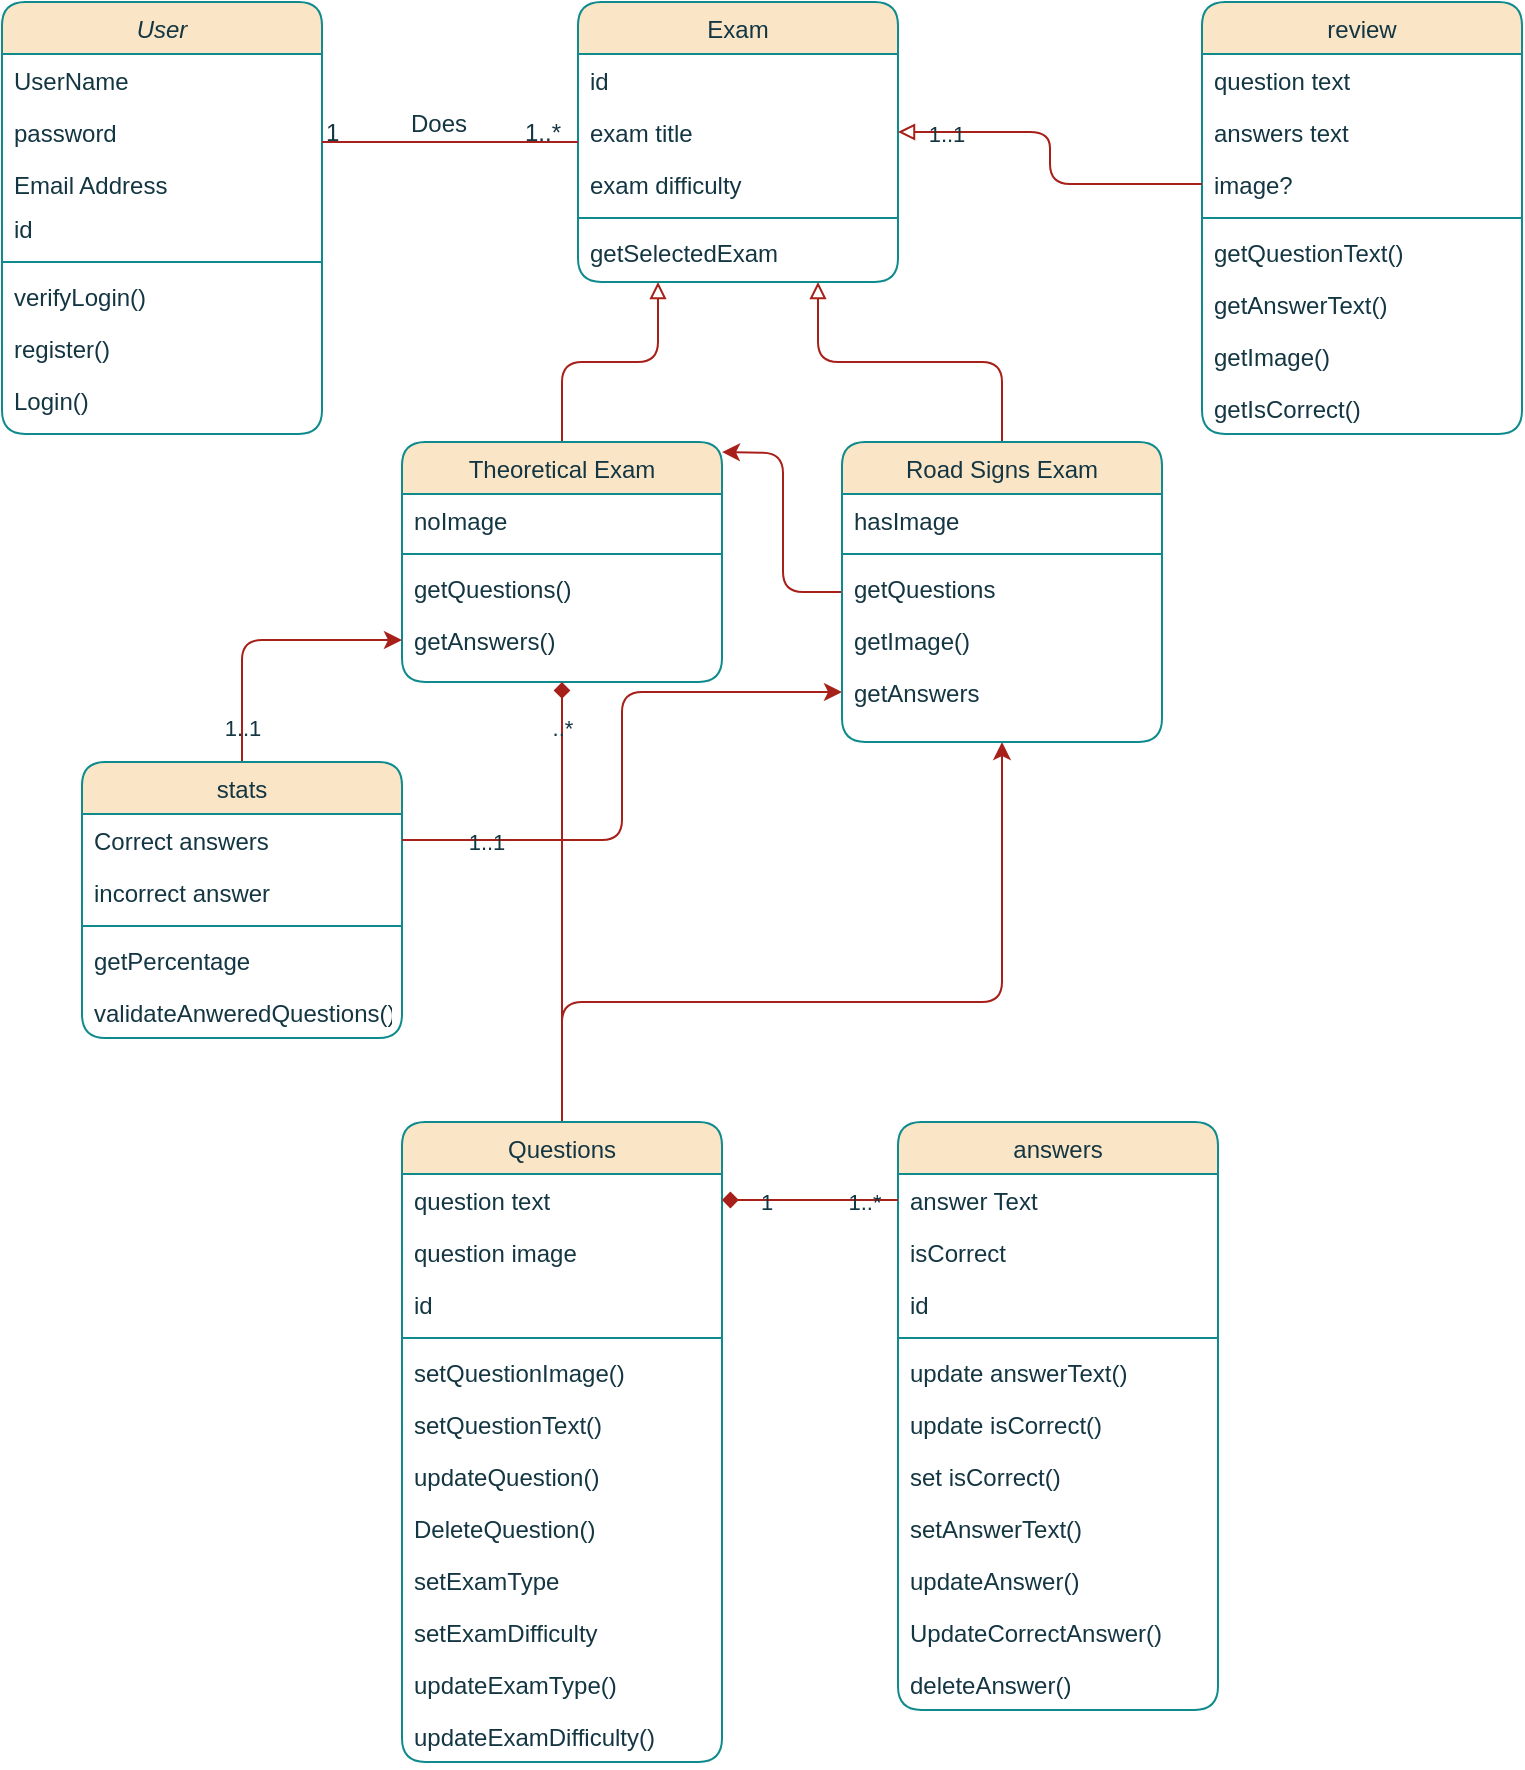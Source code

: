 <mxfile version="24.3.1" type="github">
  <diagram id="C5RBs43oDa-KdzZeNtuy" name="Page-1">
    <mxGraphModel dx="1197" dy="803" grid="1" gridSize="10" guides="1" tooltips="1" connect="1" arrows="1" fold="1" page="1" pageScale="1" pageWidth="827" pageHeight="1169" math="0" shadow="0">
      <root>
        <mxCell id="WIyWlLk6GJQsqaUBKTNV-0" />
        <mxCell id="WIyWlLk6GJQsqaUBKTNV-1" parent="WIyWlLk6GJQsqaUBKTNV-0" />
        <mxCell id="zkfFHV4jXpPFQw0GAbJ--0" value="User" style="swimlane;fontStyle=2;align=center;verticalAlign=top;childLayout=stackLayout;horizontal=1;startSize=26;horizontalStack=0;resizeParent=1;resizeLast=0;collapsible=1;marginBottom=0;rounded=1;shadow=0;strokeWidth=1;labelBackgroundColor=none;fillColor=#FAE5C7;strokeColor=#0F8B8D;fontColor=#143642;" parent="WIyWlLk6GJQsqaUBKTNV-1" vertex="1">
          <mxGeometry width="160" height="216" as="geometry">
            <mxRectangle x="230" y="140" width="160" height="26" as="alternateBounds" />
          </mxGeometry>
        </mxCell>
        <mxCell id="zkfFHV4jXpPFQw0GAbJ--1" value="UserName" style="text;align=left;verticalAlign=top;spacingLeft=4;spacingRight=4;overflow=hidden;rotatable=0;points=[[0,0.5],[1,0.5]];portConstraint=eastwest;labelBackgroundColor=none;fontColor=#143642;rounded=1;" parent="zkfFHV4jXpPFQw0GAbJ--0" vertex="1">
          <mxGeometry y="26" width="160" height="26" as="geometry" />
        </mxCell>
        <mxCell id="zkfFHV4jXpPFQw0GAbJ--2" value="password" style="text;align=left;verticalAlign=top;spacingLeft=4;spacingRight=4;overflow=hidden;rotatable=0;points=[[0,0.5],[1,0.5]];portConstraint=eastwest;rounded=1;shadow=0;html=0;labelBackgroundColor=none;fontColor=#143642;" parent="zkfFHV4jXpPFQw0GAbJ--0" vertex="1">
          <mxGeometry y="52" width="160" height="26" as="geometry" />
        </mxCell>
        <mxCell id="zkfFHV4jXpPFQw0GAbJ--3" value="Email Address" style="text;align=left;verticalAlign=top;spacingLeft=4;spacingRight=4;overflow=hidden;rotatable=0;points=[[0,0.5],[1,0.5]];portConstraint=eastwest;rounded=1;shadow=0;html=0;labelBackgroundColor=none;fontColor=#143642;" parent="zkfFHV4jXpPFQw0GAbJ--0" vertex="1">
          <mxGeometry y="78" width="160" height="22" as="geometry" />
        </mxCell>
        <mxCell id="S6h5bX-O7kuHHM07X_31-19" value="id" style="text;align=left;verticalAlign=top;spacingLeft=4;spacingRight=4;overflow=hidden;rotatable=0;points=[[0,0.5],[1,0.5]];portConstraint=eastwest;rounded=1;shadow=0;html=0;labelBackgroundColor=none;fontColor=#143642;" vertex="1" parent="zkfFHV4jXpPFQw0GAbJ--0">
          <mxGeometry y="100" width="160" height="26" as="geometry" />
        </mxCell>
        <mxCell id="zkfFHV4jXpPFQw0GAbJ--4" value="" style="line;html=1;strokeWidth=1;align=left;verticalAlign=middle;spacingTop=-1;spacingLeft=3;spacingRight=3;rotatable=0;labelPosition=right;points=[];portConstraint=eastwest;labelBackgroundColor=none;fillColor=#FAE5C7;strokeColor=#0F8B8D;fontColor=#143642;rounded=1;" parent="zkfFHV4jXpPFQw0GAbJ--0" vertex="1">
          <mxGeometry y="126" width="160" height="8" as="geometry" />
        </mxCell>
        <mxCell id="zkfFHV4jXpPFQw0GAbJ--5" value="verifyLogin()" style="text;align=left;verticalAlign=top;spacingLeft=4;spacingRight=4;overflow=hidden;rotatable=0;points=[[0,0.5],[1,0.5]];portConstraint=eastwest;labelBackgroundColor=none;fontColor=#143642;rounded=1;" parent="zkfFHV4jXpPFQw0GAbJ--0" vertex="1">
          <mxGeometry y="134" width="160" height="26" as="geometry" />
        </mxCell>
        <mxCell id="S6h5bX-O7kuHHM07X_31-1" value="register()" style="text;align=left;verticalAlign=top;spacingLeft=4;spacingRight=4;overflow=hidden;rotatable=0;points=[[0,0.5],[1,0.5]];portConstraint=eastwest;labelBackgroundColor=none;fontColor=#143642;rounded=1;" vertex="1" parent="zkfFHV4jXpPFQw0GAbJ--0">
          <mxGeometry y="160" width="160" height="26" as="geometry" />
        </mxCell>
        <mxCell id="S6h5bX-O7kuHHM07X_31-2" value="Login()" style="text;align=left;verticalAlign=top;spacingLeft=4;spacingRight=4;overflow=hidden;rotatable=0;points=[[0,0.5],[1,0.5]];portConstraint=eastwest;labelBackgroundColor=none;fontColor=#143642;rounded=1;" vertex="1" parent="zkfFHV4jXpPFQw0GAbJ--0">
          <mxGeometry y="186" width="160" height="26" as="geometry" />
        </mxCell>
        <mxCell id="zkfFHV4jXpPFQw0GAbJ--17" value="Exam" style="swimlane;fontStyle=0;align=center;verticalAlign=top;childLayout=stackLayout;horizontal=1;startSize=26;horizontalStack=0;resizeParent=1;resizeLast=0;collapsible=1;marginBottom=0;rounded=1;shadow=0;strokeWidth=1;labelBackgroundColor=none;fillColor=#FAE5C7;strokeColor=#0F8B8D;fontColor=#143642;" parent="WIyWlLk6GJQsqaUBKTNV-1" vertex="1">
          <mxGeometry x="288" width="160" height="140" as="geometry">
            <mxRectangle x="550" y="140" width="160" height="26" as="alternateBounds" />
          </mxGeometry>
        </mxCell>
        <mxCell id="zkfFHV4jXpPFQw0GAbJ--18" value="id" style="text;align=left;verticalAlign=top;spacingLeft=4;spacingRight=4;overflow=hidden;rotatable=0;points=[[0,0.5],[1,0.5]];portConstraint=eastwest;labelBackgroundColor=none;fontColor=#143642;rounded=1;" parent="zkfFHV4jXpPFQw0GAbJ--17" vertex="1">
          <mxGeometry y="26" width="160" height="26" as="geometry" />
        </mxCell>
        <mxCell id="S6h5bX-O7kuHHM07X_31-86" value="exam title" style="text;align=left;verticalAlign=top;spacingLeft=4;spacingRight=4;overflow=hidden;rotatable=0;points=[[0,0.5],[1,0.5]];portConstraint=eastwest;labelBackgroundColor=none;fontColor=#143642;rounded=1;" vertex="1" parent="zkfFHV4jXpPFQw0GAbJ--17">
          <mxGeometry y="52" width="160" height="26" as="geometry" />
        </mxCell>
        <mxCell id="S6h5bX-O7kuHHM07X_31-87" value="exam difficulty" style="text;align=left;verticalAlign=top;spacingLeft=4;spacingRight=4;overflow=hidden;rotatable=0;points=[[0,0.5],[1,0.5]];portConstraint=eastwest;labelBackgroundColor=none;fontColor=#143642;rounded=1;" vertex="1" parent="zkfFHV4jXpPFQw0GAbJ--17">
          <mxGeometry y="78" width="160" height="26" as="geometry" />
        </mxCell>
        <mxCell id="zkfFHV4jXpPFQw0GAbJ--23" value="" style="line;html=1;strokeWidth=1;align=left;verticalAlign=middle;spacingTop=-1;spacingLeft=3;spacingRight=3;rotatable=0;labelPosition=right;points=[];portConstraint=eastwest;labelBackgroundColor=none;fillColor=#FAE5C7;strokeColor=#0F8B8D;fontColor=#143642;rounded=1;" parent="zkfFHV4jXpPFQw0GAbJ--17" vertex="1">
          <mxGeometry y="104" width="160" height="8" as="geometry" />
        </mxCell>
        <mxCell id="zkfFHV4jXpPFQw0GAbJ--24" value="getSelectedExam" style="text;align=left;verticalAlign=top;spacingLeft=4;spacingRight=4;overflow=hidden;rotatable=0;points=[[0,0.5],[1,0.5]];portConstraint=eastwest;labelBackgroundColor=none;fontColor=#143642;rounded=1;" parent="zkfFHV4jXpPFQw0GAbJ--17" vertex="1">
          <mxGeometry y="112" width="160" height="26" as="geometry" />
        </mxCell>
        <mxCell id="zkfFHV4jXpPFQw0GAbJ--26" value="" style="endArrow=none;shadow=0;strokeWidth=1;rounded=1;curved=0;endFill=0;edgeStyle=elbowEdgeStyle;elbow=vertical;labelBackgroundColor=none;strokeColor=#A8201A;fontColor=default;" parent="WIyWlLk6GJQsqaUBKTNV-1" source="zkfFHV4jXpPFQw0GAbJ--0" target="zkfFHV4jXpPFQw0GAbJ--17" edge="1">
          <mxGeometry x="0.5" y="41" relative="1" as="geometry">
            <mxPoint x="160" y="72" as="sourcePoint" />
            <mxPoint x="320" y="72" as="targetPoint" />
            <mxPoint x="-40" y="32" as="offset" />
          </mxGeometry>
        </mxCell>
        <mxCell id="zkfFHV4jXpPFQw0GAbJ--27" value="1" style="resizable=0;align=left;verticalAlign=bottom;labelBackgroundColor=none;fontSize=12;fillColor=#FAE5C7;strokeColor=#0F8B8D;fontColor=#143642;rounded=1;" parent="zkfFHV4jXpPFQw0GAbJ--26" connectable="0" vertex="1">
          <mxGeometry x="-1" relative="1" as="geometry">
            <mxPoint y="4" as="offset" />
          </mxGeometry>
        </mxCell>
        <mxCell id="zkfFHV4jXpPFQw0GAbJ--28" value="1..*" style="resizable=0;align=right;verticalAlign=bottom;labelBackgroundColor=none;fontSize=12;fillColor=#FAE5C7;strokeColor=#0F8B8D;fontColor=#143642;rounded=1;" parent="zkfFHV4jXpPFQw0GAbJ--26" connectable="0" vertex="1">
          <mxGeometry x="1" relative="1" as="geometry">
            <mxPoint x="-7" y="4" as="offset" />
          </mxGeometry>
        </mxCell>
        <mxCell id="zkfFHV4jXpPFQw0GAbJ--29" value="Does" style="text;html=1;resizable=0;points=[];;align=center;verticalAlign=middle;labelBackgroundColor=none;rounded=1;shadow=0;strokeWidth=1;fontSize=12;fontColor=#143642;" parent="zkfFHV4jXpPFQw0GAbJ--26" vertex="1" connectable="0">
          <mxGeometry x="0.5" y="49" relative="1" as="geometry">
            <mxPoint x="-38" y="40" as="offset" />
          </mxGeometry>
        </mxCell>
        <mxCell id="S6h5bX-O7kuHHM07X_31-16" style="edgeStyle=orthogonalEdgeStyle;rounded=1;orthogonalLoop=1;jettySize=auto;html=1;entryX=0.25;entryY=1;entryDx=0;entryDy=0;endArrow=block;endFill=0;labelBackgroundColor=none;strokeColor=#A8201A;fontColor=default;" edge="1" parent="WIyWlLk6GJQsqaUBKTNV-1" source="S6h5bX-O7kuHHM07X_31-4" target="zkfFHV4jXpPFQw0GAbJ--17">
          <mxGeometry relative="1" as="geometry" />
        </mxCell>
        <mxCell id="S6h5bX-O7kuHHM07X_31-4" value="Theoretical Exam" style="swimlane;fontStyle=0;align=center;verticalAlign=top;childLayout=stackLayout;horizontal=1;startSize=26;horizontalStack=0;resizeParent=1;resizeLast=0;collapsible=1;marginBottom=0;rounded=1;shadow=0;strokeWidth=1;labelBackgroundColor=none;fillColor=#FAE5C7;strokeColor=#0F8B8D;fontColor=#143642;" vertex="1" parent="WIyWlLk6GJQsqaUBKTNV-1">
          <mxGeometry x="200" y="220" width="160" height="120" as="geometry">
            <mxRectangle x="550" y="140" width="160" height="26" as="alternateBounds" />
          </mxGeometry>
        </mxCell>
        <mxCell id="S6h5bX-O7kuHHM07X_31-5" value="noImage" style="text;align=left;verticalAlign=top;spacingLeft=4;spacingRight=4;overflow=hidden;rotatable=0;points=[[0,0.5],[1,0.5]];portConstraint=eastwest;labelBackgroundColor=none;fontColor=#143642;rounded=1;" vertex="1" parent="S6h5bX-O7kuHHM07X_31-4">
          <mxGeometry y="26" width="160" height="26" as="geometry" />
        </mxCell>
        <mxCell id="S6h5bX-O7kuHHM07X_31-7" value="" style="line;html=1;strokeWidth=1;align=left;verticalAlign=middle;spacingTop=-1;spacingLeft=3;spacingRight=3;rotatable=0;labelPosition=right;points=[];portConstraint=eastwest;labelBackgroundColor=none;fillColor=#FAE5C7;strokeColor=#0F8B8D;fontColor=#143642;rounded=1;" vertex="1" parent="S6h5bX-O7kuHHM07X_31-4">
          <mxGeometry y="52" width="160" height="8" as="geometry" />
        </mxCell>
        <mxCell id="S6h5bX-O7kuHHM07X_31-8" value="getQuestions()" style="text;align=left;verticalAlign=top;spacingLeft=4;spacingRight=4;overflow=hidden;rotatable=0;points=[[0,0.5],[1,0.5]];portConstraint=eastwest;labelBackgroundColor=none;fontColor=#143642;rounded=1;" vertex="1" parent="S6h5bX-O7kuHHM07X_31-4">
          <mxGeometry y="60" width="160" height="26" as="geometry" />
        </mxCell>
        <mxCell id="S6h5bX-O7kuHHM07X_31-9" value="getAnswers()" style="text;align=left;verticalAlign=top;spacingLeft=4;spacingRight=4;overflow=hidden;rotatable=0;points=[[0,0.5],[1,0.5]];portConstraint=eastwest;labelBackgroundColor=none;fontColor=#143642;rounded=1;" vertex="1" parent="S6h5bX-O7kuHHM07X_31-4">
          <mxGeometry y="86" width="160" height="26" as="geometry" />
        </mxCell>
        <mxCell id="S6h5bX-O7kuHHM07X_31-18" style="edgeStyle=orthogonalEdgeStyle;rounded=1;orthogonalLoop=1;jettySize=auto;html=1;exitX=0.5;exitY=0;exitDx=0;exitDy=0;entryX=0.75;entryY=1;entryDx=0;entryDy=0;endArrow=block;endFill=0;labelBackgroundColor=none;strokeColor=#A8201A;fontColor=default;" edge="1" parent="WIyWlLk6GJQsqaUBKTNV-1" source="S6h5bX-O7kuHHM07X_31-10" target="zkfFHV4jXpPFQw0GAbJ--17">
          <mxGeometry relative="1" as="geometry" />
        </mxCell>
        <mxCell id="S6h5bX-O7kuHHM07X_31-30" style="edgeStyle=orthogonalEdgeStyle;rounded=1;orthogonalLoop=1;jettySize=auto;html=1;entryX=0.5;entryY=1;entryDx=0;entryDy=0;endArrow=diamond;endFill=1;labelBackgroundColor=none;strokeColor=#A8201A;fontColor=default;" edge="1" parent="WIyWlLk6GJQsqaUBKTNV-1" source="S6h5bX-O7kuHHM07X_31-24" target="S6h5bX-O7kuHHM07X_31-4">
          <mxGeometry relative="1" as="geometry" />
        </mxCell>
        <mxCell id="S6h5bX-O7kuHHM07X_31-48" value="..*" style="edgeLabel;html=1;align=center;verticalAlign=middle;resizable=0;points=[];labelBackgroundColor=none;fontColor=#143642;rounded=1;" vertex="1" connectable="0" parent="S6h5bX-O7kuHHM07X_31-30">
          <mxGeometry x="0.795" relative="1" as="geometry">
            <mxPoint as="offset" />
          </mxGeometry>
        </mxCell>
        <mxCell id="S6h5bX-O7kuHHM07X_31-94" style="edgeStyle=orthogonalEdgeStyle;rounded=1;orthogonalLoop=1;jettySize=auto;html=1;entryX=0.5;entryY=1;entryDx=0;entryDy=0;strokeColor=#A8201A;fontColor=default;fillColor=#FAE5C7;labelBackgroundColor=none;" edge="1" parent="WIyWlLk6GJQsqaUBKTNV-1" source="S6h5bX-O7kuHHM07X_31-24" target="S6h5bX-O7kuHHM07X_31-10">
          <mxGeometry relative="1" as="geometry">
            <Array as="points">
              <mxPoint x="280" y="500" />
              <mxPoint x="500" y="500" />
            </Array>
          </mxGeometry>
        </mxCell>
        <mxCell id="S6h5bX-O7kuHHM07X_31-24" value="Questions" style="swimlane;fontStyle=0;align=center;verticalAlign=top;childLayout=stackLayout;horizontal=1;startSize=26;horizontalStack=0;resizeParent=1;resizeLast=0;collapsible=1;marginBottom=0;rounded=1;shadow=0;strokeWidth=1;labelBackgroundColor=none;fillColor=#FAE5C7;strokeColor=#0F8B8D;fontColor=#143642;" vertex="1" parent="WIyWlLk6GJQsqaUBKTNV-1">
          <mxGeometry x="200" y="560" width="160" height="320" as="geometry">
            <mxRectangle x="550" y="140" width="160" height="26" as="alternateBounds" />
          </mxGeometry>
        </mxCell>
        <mxCell id="S6h5bX-O7kuHHM07X_31-25" value="question text" style="text;align=left;verticalAlign=top;spacingLeft=4;spacingRight=4;overflow=hidden;rotatable=0;points=[[0,0.5],[1,0.5]];portConstraint=eastwest;labelBackgroundColor=none;fontColor=#143642;rounded=1;" vertex="1" parent="S6h5bX-O7kuHHM07X_31-24">
          <mxGeometry y="26" width="160" height="26" as="geometry" />
        </mxCell>
        <mxCell id="S6h5bX-O7kuHHM07X_31-26" value="question image&#xa;" style="text;align=left;verticalAlign=top;spacingLeft=4;spacingRight=4;overflow=hidden;rotatable=0;points=[[0,0.5],[1,0.5]];portConstraint=eastwest;rounded=1;shadow=0;html=0;labelBackgroundColor=none;fontColor=#143642;" vertex="1" parent="S6h5bX-O7kuHHM07X_31-24">
          <mxGeometry y="52" width="160" height="26" as="geometry" />
        </mxCell>
        <mxCell id="S6h5bX-O7kuHHM07X_31-32" value="id" style="text;align=left;verticalAlign=top;spacingLeft=4;spacingRight=4;overflow=hidden;rotatable=0;points=[[0,0.5],[1,0.5]];portConstraint=eastwest;rounded=1;shadow=0;html=0;labelBackgroundColor=none;fontColor=#143642;" vertex="1" parent="S6h5bX-O7kuHHM07X_31-24">
          <mxGeometry y="78" width="160" height="26" as="geometry" />
        </mxCell>
        <mxCell id="S6h5bX-O7kuHHM07X_31-27" value="" style="line;html=1;strokeWidth=1;align=left;verticalAlign=middle;spacingTop=-1;spacingLeft=3;spacingRight=3;rotatable=0;labelPosition=right;points=[];portConstraint=eastwest;labelBackgroundColor=none;fillColor=#FAE5C7;strokeColor=#0F8B8D;fontColor=#143642;rounded=1;" vertex="1" parent="S6h5bX-O7kuHHM07X_31-24">
          <mxGeometry y="104" width="160" height="8" as="geometry" />
        </mxCell>
        <mxCell id="S6h5bX-O7kuHHM07X_31-57" value="setQuestionImage()" style="text;align=left;verticalAlign=top;spacingLeft=4;spacingRight=4;overflow=hidden;rotatable=0;points=[[0,0.5],[1,0.5]];portConstraint=eastwest;labelBackgroundColor=none;fontColor=#143642;rounded=1;" vertex="1" parent="S6h5bX-O7kuHHM07X_31-24">
          <mxGeometry y="112" width="160" height="26" as="geometry" />
        </mxCell>
        <mxCell id="S6h5bX-O7kuHHM07X_31-56" value="setQuestionText()" style="text;align=left;verticalAlign=top;spacingLeft=4;spacingRight=4;overflow=hidden;rotatable=0;points=[[0,0.5],[1,0.5]];portConstraint=eastwest;labelBackgroundColor=none;fontColor=#143642;rounded=1;" vertex="1" parent="S6h5bX-O7kuHHM07X_31-24">
          <mxGeometry y="138" width="160" height="26" as="geometry" />
        </mxCell>
        <mxCell id="S6h5bX-O7kuHHM07X_31-29" value="updateQuestion()" style="text;align=left;verticalAlign=top;spacingLeft=4;spacingRight=4;overflow=hidden;rotatable=0;points=[[0,0.5],[1,0.5]];portConstraint=eastwest;labelBackgroundColor=none;fontColor=#143642;rounded=1;" vertex="1" parent="S6h5bX-O7kuHHM07X_31-24">
          <mxGeometry y="164" width="160" height="26" as="geometry" />
        </mxCell>
        <mxCell id="S6h5bX-O7kuHHM07X_31-38" value="DeleteQuestion()" style="text;align=left;verticalAlign=top;spacingLeft=4;spacingRight=4;overflow=hidden;rotatable=0;points=[[0,0.5],[1,0.5]];portConstraint=eastwest;labelBackgroundColor=none;fontColor=#143642;rounded=1;" vertex="1" parent="S6h5bX-O7kuHHM07X_31-24">
          <mxGeometry y="190" width="160" height="26" as="geometry" />
        </mxCell>
        <mxCell id="S6h5bX-O7kuHHM07X_31-52" value="setExamType" style="text;align=left;verticalAlign=top;spacingLeft=4;spacingRight=4;overflow=hidden;rotatable=0;points=[[0,0.5],[1,0.5]];portConstraint=eastwest;labelBackgroundColor=none;fontColor=#143642;rounded=1;" vertex="1" parent="S6h5bX-O7kuHHM07X_31-24">
          <mxGeometry y="216" width="160" height="26" as="geometry" />
        </mxCell>
        <mxCell id="S6h5bX-O7kuHHM07X_31-53" value="setExamDifficulty" style="text;align=left;verticalAlign=top;spacingLeft=4;spacingRight=4;overflow=hidden;rotatable=0;points=[[0,0.5],[1,0.5]];portConstraint=eastwest;labelBackgroundColor=none;fontColor=#143642;rounded=1;" vertex="1" parent="S6h5bX-O7kuHHM07X_31-24">
          <mxGeometry y="242" width="160" height="26" as="geometry" />
        </mxCell>
        <mxCell id="S6h5bX-O7kuHHM07X_31-54" value="updateExamType()" style="text;align=left;verticalAlign=top;spacingLeft=4;spacingRight=4;overflow=hidden;rotatable=0;points=[[0,0.5],[1,0.5]];portConstraint=eastwest;labelBackgroundColor=none;fontColor=#143642;rounded=1;" vertex="1" parent="S6h5bX-O7kuHHM07X_31-24">
          <mxGeometry y="268" width="160" height="26" as="geometry" />
        </mxCell>
        <mxCell id="S6h5bX-O7kuHHM07X_31-55" value="updateExamDifficulty()" style="text;align=left;verticalAlign=top;spacingLeft=4;spacingRight=4;overflow=hidden;rotatable=0;points=[[0,0.5],[1,0.5]];portConstraint=eastwest;labelBackgroundColor=none;fontColor=#143642;rounded=1;" vertex="1" parent="S6h5bX-O7kuHHM07X_31-24">
          <mxGeometry y="294" width="160" height="26" as="geometry" />
        </mxCell>
        <mxCell id="S6h5bX-O7kuHHM07X_31-39" value="answers" style="swimlane;fontStyle=0;align=center;verticalAlign=top;childLayout=stackLayout;horizontal=1;startSize=26;horizontalStack=0;resizeParent=1;resizeLast=0;collapsible=1;marginBottom=0;rounded=1;shadow=0;strokeWidth=1;labelBackgroundColor=none;fillColor=#FAE5C7;strokeColor=#0F8B8D;fontColor=#143642;" vertex="1" parent="WIyWlLk6GJQsqaUBKTNV-1">
          <mxGeometry x="448" y="560" width="160" height="294" as="geometry">
            <mxRectangle x="550" y="140" width="160" height="26" as="alternateBounds" />
          </mxGeometry>
        </mxCell>
        <mxCell id="S6h5bX-O7kuHHM07X_31-40" value="answer Text" style="text;align=left;verticalAlign=top;spacingLeft=4;spacingRight=4;overflow=hidden;rotatable=0;points=[[0,0.5],[1,0.5]];portConstraint=eastwest;labelBackgroundColor=none;fontColor=#143642;rounded=1;" vertex="1" parent="S6h5bX-O7kuHHM07X_31-39">
          <mxGeometry y="26" width="160" height="26" as="geometry" />
        </mxCell>
        <mxCell id="S6h5bX-O7kuHHM07X_31-41" value="isCorrect" style="text;align=left;verticalAlign=top;spacingLeft=4;spacingRight=4;overflow=hidden;rotatable=0;points=[[0,0.5],[1,0.5]];portConstraint=eastwest;rounded=1;shadow=0;html=0;labelBackgroundColor=none;fontColor=#143642;" vertex="1" parent="S6h5bX-O7kuHHM07X_31-39">
          <mxGeometry y="52" width="160" height="26" as="geometry" />
        </mxCell>
        <mxCell id="S6h5bX-O7kuHHM07X_31-42" value="id" style="text;align=left;verticalAlign=top;spacingLeft=4;spacingRight=4;overflow=hidden;rotatable=0;points=[[0,0.5],[1,0.5]];portConstraint=eastwest;rounded=1;shadow=0;html=0;labelBackgroundColor=none;fontColor=#143642;" vertex="1" parent="S6h5bX-O7kuHHM07X_31-39">
          <mxGeometry y="78" width="160" height="26" as="geometry" />
        </mxCell>
        <mxCell id="S6h5bX-O7kuHHM07X_31-43" value="" style="line;html=1;strokeWidth=1;align=left;verticalAlign=middle;spacingTop=-1;spacingLeft=3;spacingRight=3;rotatable=0;labelPosition=right;points=[];portConstraint=eastwest;labelBackgroundColor=none;fillColor=#FAE5C7;strokeColor=#0F8B8D;fontColor=#143642;rounded=1;" vertex="1" parent="S6h5bX-O7kuHHM07X_31-39">
          <mxGeometry y="104" width="160" height="8" as="geometry" />
        </mxCell>
        <mxCell id="S6h5bX-O7kuHHM07X_31-61" value="update answerText()" style="text;align=left;verticalAlign=top;spacingLeft=4;spacingRight=4;overflow=hidden;rotatable=0;points=[[0,0.5],[1,0.5]];portConstraint=eastwest;labelBackgroundColor=none;fontColor=#143642;rounded=1;" vertex="1" parent="S6h5bX-O7kuHHM07X_31-39">
          <mxGeometry y="112" width="160" height="26" as="geometry" />
        </mxCell>
        <mxCell id="S6h5bX-O7kuHHM07X_31-60" value="update isCorrect()" style="text;align=left;verticalAlign=top;spacingLeft=4;spacingRight=4;overflow=hidden;rotatable=0;points=[[0,0.5],[1,0.5]];portConstraint=eastwest;labelBackgroundColor=none;fontColor=#143642;rounded=1;" vertex="1" parent="S6h5bX-O7kuHHM07X_31-39">
          <mxGeometry y="138" width="160" height="26" as="geometry" />
        </mxCell>
        <mxCell id="S6h5bX-O7kuHHM07X_31-59" value="set isCorrect()" style="text;align=left;verticalAlign=top;spacingLeft=4;spacingRight=4;overflow=hidden;rotatable=0;points=[[0,0.5],[1,0.5]];portConstraint=eastwest;labelBackgroundColor=none;fontColor=#143642;rounded=1;" vertex="1" parent="S6h5bX-O7kuHHM07X_31-39">
          <mxGeometry y="164" width="160" height="26" as="geometry" />
        </mxCell>
        <mxCell id="S6h5bX-O7kuHHM07X_31-58" value="setAnswerText()" style="text;align=left;verticalAlign=top;spacingLeft=4;spacingRight=4;overflow=hidden;rotatable=0;points=[[0,0.5],[1,0.5]];portConstraint=eastwest;labelBackgroundColor=none;fontColor=#143642;rounded=1;" vertex="1" parent="S6h5bX-O7kuHHM07X_31-39">
          <mxGeometry y="190" width="160" height="26" as="geometry" />
        </mxCell>
        <mxCell id="S6h5bX-O7kuHHM07X_31-44" value="updateAnswer()" style="text;align=left;verticalAlign=top;spacingLeft=4;spacingRight=4;overflow=hidden;rotatable=0;points=[[0,0.5],[1,0.5]];portConstraint=eastwest;labelBackgroundColor=none;fontColor=#143642;rounded=1;" vertex="1" parent="S6h5bX-O7kuHHM07X_31-39">
          <mxGeometry y="216" width="160" height="26" as="geometry" />
        </mxCell>
        <mxCell id="S6h5bX-O7kuHHM07X_31-46" value="UpdateCorrectAnswer()" style="text;align=left;verticalAlign=top;spacingLeft=4;spacingRight=4;overflow=hidden;rotatable=0;points=[[0,0.5],[1,0.5]];portConstraint=eastwest;labelBackgroundColor=none;fontColor=#143642;rounded=1;" vertex="1" parent="S6h5bX-O7kuHHM07X_31-39">
          <mxGeometry y="242" width="160" height="26" as="geometry" />
        </mxCell>
        <mxCell id="S6h5bX-O7kuHHM07X_31-45" value="deleteAnswer()" style="text;align=left;verticalAlign=top;spacingLeft=4;spacingRight=4;overflow=hidden;rotatable=0;points=[[0,0.5],[1,0.5]];portConstraint=eastwest;labelBackgroundColor=none;fontColor=#143642;rounded=1;" vertex="1" parent="S6h5bX-O7kuHHM07X_31-39">
          <mxGeometry y="268" width="160" height="26" as="geometry" />
        </mxCell>
        <mxCell id="S6h5bX-O7kuHHM07X_31-47" style="edgeStyle=orthogonalEdgeStyle;rounded=1;orthogonalLoop=1;jettySize=auto;html=1;exitX=0;exitY=0.5;exitDx=0;exitDy=0;entryX=1;entryY=0.5;entryDx=0;entryDy=0;endArrow=diamond;endFill=1;labelBackgroundColor=none;strokeColor=#A8201A;fontColor=default;" edge="1" parent="WIyWlLk6GJQsqaUBKTNV-1" source="S6h5bX-O7kuHHM07X_31-40" target="S6h5bX-O7kuHHM07X_31-25">
          <mxGeometry relative="1" as="geometry" />
        </mxCell>
        <mxCell id="S6h5bX-O7kuHHM07X_31-49" value="1" style="edgeLabel;html=1;align=center;verticalAlign=middle;resizable=0;points=[];labelBackgroundColor=none;fontColor=#143642;rounded=1;" vertex="1" connectable="0" parent="S6h5bX-O7kuHHM07X_31-47">
          <mxGeometry x="0.503" y="1" relative="1" as="geometry">
            <mxPoint as="offset" />
          </mxGeometry>
        </mxCell>
        <mxCell id="S6h5bX-O7kuHHM07X_31-51" value="1..*" style="edgeLabel;html=1;align=center;verticalAlign=middle;resizable=0;points=[];labelBackgroundColor=none;fontColor=#143642;rounded=1;" vertex="1" connectable="0" parent="S6h5bX-O7kuHHM07X_31-47">
          <mxGeometry x="-0.598" y="1" relative="1" as="geometry">
            <mxPoint as="offset" />
          </mxGeometry>
        </mxCell>
        <mxCell id="S6h5bX-O7kuHHM07X_31-68" style="edgeStyle=orthogonalEdgeStyle;rounded=1;orthogonalLoop=1;jettySize=auto;html=1;entryX=0;entryY=0.5;entryDx=0;entryDy=0;labelBackgroundColor=none;strokeColor=#A8201A;fontColor=default;" edge="1" parent="WIyWlLk6GJQsqaUBKTNV-1" source="S6h5bX-O7kuHHM07X_31-62" target="S6h5bX-O7kuHHM07X_31-9">
          <mxGeometry relative="1" as="geometry" />
        </mxCell>
        <mxCell id="S6h5bX-O7kuHHM07X_31-70" value="1..1" style="edgeLabel;html=1;align=center;verticalAlign=middle;resizable=0;points=[];labelBackgroundColor=none;fontColor=#143642;rounded=1;" vertex="1" connectable="0" parent="S6h5bX-O7kuHHM07X_31-68">
          <mxGeometry x="-0.76" relative="1" as="geometry">
            <mxPoint as="offset" />
          </mxGeometry>
        </mxCell>
        <mxCell id="S6h5bX-O7kuHHM07X_31-62" value="stats" style="swimlane;fontStyle=0;align=center;verticalAlign=top;childLayout=stackLayout;horizontal=1;startSize=26;horizontalStack=0;resizeParent=1;resizeLast=0;collapsible=1;marginBottom=0;rounded=1;shadow=0;strokeWidth=1;labelBackgroundColor=none;fillColor=#FAE5C7;strokeColor=#0F8B8D;fontColor=#143642;" vertex="1" parent="WIyWlLk6GJQsqaUBKTNV-1">
          <mxGeometry x="40" y="380" width="160" height="138" as="geometry">
            <mxRectangle x="550" y="140" width="160" height="26" as="alternateBounds" />
          </mxGeometry>
        </mxCell>
        <mxCell id="S6h5bX-O7kuHHM07X_31-63" value="Correct answers" style="text;align=left;verticalAlign=top;spacingLeft=4;spacingRight=4;overflow=hidden;rotatable=0;points=[[0,0.5],[1,0.5]];portConstraint=eastwest;labelBackgroundColor=none;fontColor=#143642;rounded=1;" vertex="1" parent="S6h5bX-O7kuHHM07X_31-62">
          <mxGeometry y="26" width="160" height="26" as="geometry" />
        </mxCell>
        <mxCell id="S6h5bX-O7kuHHM07X_31-64" value="incorrect answer" style="text;align=left;verticalAlign=top;spacingLeft=4;spacingRight=4;overflow=hidden;rotatable=0;points=[[0,0.5],[1,0.5]];portConstraint=eastwest;rounded=1;shadow=0;html=0;labelBackgroundColor=none;fontColor=#143642;" vertex="1" parent="S6h5bX-O7kuHHM07X_31-62">
          <mxGeometry y="52" width="160" height="26" as="geometry" />
        </mxCell>
        <mxCell id="S6h5bX-O7kuHHM07X_31-65" value="" style="line;html=1;strokeWidth=1;align=left;verticalAlign=middle;spacingTop=-1;spacingLeft=3;spacingRight=3;rotatable=0;labelPosition=right;points=[];portConstraint=eastwest;labelBackgroundColor=none;fillColor=#FAE5C7;strokeColor=#0F8B8D;fontColor=#143642;rounded=1;" vertex="1" parent="S6h5bX-O7kuHHM07X_31-62">
          <mxGeometry y="78" width="160" height="8" as="geometry" />
        </mxCell>
        <mxCell id="S6h5bX-O7kuHHM07X_31-66" value="getPercentage" style="text;align=left;verticalAlign=top;spacingLeft=4;spacingRight=4;overflow=hidden;rotatable=0;points=[[0,0.5],[1,0.5]];portConstraint=eastwest;labelBackgroundColor=none;fontColor=#143642;rounded=1;" vertex="1" parent="S6h5bX-O7kuHHM07X_31-62">
          <mxGeometry y="86" width="160" height="26" as="geometry" />
        </mxCell>
        <mxCell id="S6h5bX-O7kuHHM07X_31-85" value="validateAnweredQuestions()" style="text;align=left;verticalAlign=top;spacingLeft=4;spacingRight=4;overflow=hidden;rotatable=0;points=[[0,0.5],[1,0.5]];portConstraint=eastwest;labelBackgroundColor=none;fontColor=#143642;rounded=1;" vertex="1" parent="S6h5bX-O7kuHHM07X_31-62">
          <mxGeometry y="112" width="160" height="26" as="geometry" />
        </mxCell>
        <mxCell id="S6h5bX-O7kuHHM07X_31-69" style="edgeStyle=orthogonalEdgeStyle;rounded=1;orthogonalLoop=1;jettySize=auto;html=1;exitX=1;exitY=0.5;exitDx=0;exitDy=0;entryX=0;entryY=0.5;entryDx=0;entryDy=0;labelBackgroundColor=none;strokeColor=#A8201A;fontColor=default;" edge="1" parent="WIyWlLk6GJQsqaUBKTNV-1" source="S6h5bX-O7kuHHM07X_31-63" target="S6h5bX-O7kuHHM07X_31-15">
          <mxGeometry relative="1" as="geometry" />
        </mxCell>
        <mxCell id="S6h5bX-O7kuHHM07X_31-71" value="1..1" style="edgeLabel;html=1;align=center;verticalAlign=middle;resizable=0;points=[];labelBackgroundColor=none;fontColor=#143642;rounded=1;" vertex="1" connectable="0" parent="S6h5bX-O7kuHHM07X_31-69">
          <mxGeometry x="-0.714" y="-1" relative="1" as="geometry">
            <mxPoint as="offset" />
          </mxGeometry>
        </mxCell>
        <mxCell id="S6h5bX-O7kuHHM07X_31-72" value="review" style="swimlane;fontStyle=0;align=center;verticalAlign=top;childLayout=stackLayout;horizontal=1;startSize=26;horizontalStack=0;resizeParent=1;resizeLast=0;collapsible=1;marginBottom=0;rounded=1;shadow=0;strokeWidth=1;labelBackgroundColor=none;fillColor=#FAE5C7;strokeColor=#0F8B8D;fontColor=#143642;" vertex="1" parent="WIyWlLk6GJQsqaUBKTNV-1">
          <mxGeometry x="600" width="160" height="216" as="geometry">
            <mxRectangle x="550" y="140" width="160" height="26" as="alternateBounds" />
          </mxGeometry>
        </mxCell>
        <mxCell id="S6h5bX-O7kuHHM07X_31-73" value="question text" style="text;align=left;verticalAlign=top;spacingLeft=4;spacingRight=4;overflow=hidden;rotatable=0;points=[[0,0.5],[1,0.5]];portConstraint=eastwest;labelBackgroundColor=none;fontColor=#143642;rounded=1;" vertex="1" parent="S6h5bX-O7kuHHM07X_31-72">
          <mxGeometry y="26" width="160" height="26" as="geometry" />
        </mxCell>
        <mxCell id="S6h5bX-O7kuHHM07X_31-74" value="answers text" style="text;align=left;verticalAlign=top;spacingLeft=4;spacingRight=4;overflow=hidden;rotatable=0;points=[[0,0.5],[1,0.5]];portConstraint=eastwest;rounded=1;shadow=0;html=0;labelBackgroundColor=none;fontColor=#143642;" vertex="1" parent="S6h5bX-O7kuHHM07X_31-72">
          <mxGeometry y="52" width="160" height="26" as="geometry" />
        </mxCell>
        <mxCell id="S6h5bX-O7kuHHM07X_31-77" value="image?" style="text;align=left;verticalAlign=top;spacingLeft=4;spacingRight=4;overflow=hidden;rotatable=0;points=[[0,0.5],[1,0.5]];portConstraint=eastwest;rounded=1;shadow=0;html=0;labelBackgroundColor=none;fontColor=#143642;" vertex="1" parent="S6h5bX-O7kuHHM07X_31-72">
          <mxGeometry y="78" width="160" height="26" as="geometry" />
        </mxCell>
        <mxCell id="S6h5bX-O7kuHHM07X_31-75" value="" style="line;html=1;strokeWidth=1;align=left;verticalAlign=middle;spacingTop=-1;spacingLeft=3;spacingRight=3;rotatable=0;labelPosition=right;points=[];portConstraint=eastwest;labelBackgroundColor=none;fillColor=#FAE5C7;strokeColor=#0F8B8D;fontColor=#143642;rounded=1;" vertex="1" parent="S6h5bX-O7kuHHM07X_31-72">
          <mxGeometry y="104" width="160" height="8" as="geometry" />
        </mxCell>
        <mxCell id="S6h5bX-O7kuHHM07X_31-80" value="getQuestionText()" style="text;align=left;verticalAlign=top;spacingLeft=4;spacingRight=4;overflow=hidden;rotatable=0;points=[[0,0.5],[1,0.5]];portConstraint=eastwest;labelBackgroundColor=none;fontColor=#143642;rounded=1;" vertex="1" parent="S6h5bX-O7kuHHM07X_31-72">
          <mxGeometry y="112" width="160" height="26" as="geometry" />
        </mxCell>
        <mxCell id="S6h5bX-O7kuHHM07X_31-76" value="getAnswerText()" style="text;align=left;verticalAlign=top;spacingLeft=4;spacingRight=4;overflow=hidden;rotatable=0;points=[[0,0.5],[1,0.5]];portConstraint=eastwest;labelBackgroundColor=none;fontColor=#143642;rounded=1;" vertex="1" parent="S6h5bX-O7kuHHM07X_31-72">
          <mxGeometry y="138" width="160" height="26" as="geometry" />
        </mxCell>
        <mxCell id="S6h5bX-O7kuHHM07X_31-78" value="getImage()" style="text;align=left;verticalAlign=top;spacingLeft=4;spacingRight=4;overflow=hidden;rotatable=0;points=[[0,0.5],[1,0.5]];portConstraint=eastwest;labelBackgroundColor=none;fontColor=#143642;rounded=1;" vertex="1" parent="S6h5bX-O7kuHHM07X_31-72">
          <mxGeometry y="164" width="160" height="26" as="geometry" />
        </mxCell>
        <mxCell id="S6h5bX-O7kuHHM07X_31-79" value="getIsCorrect()" style="text;align=left;verticalAlign=top;spacingLeft=4;spacingRight=4;overflow=hidden;rotatable=0;points=[[0,0.5],[1,0.5]];portConstraint=eastwest;labelBackgroundColor=none;fontColor=#143642;rounded=1;" vertex="1" parent="S6h5bX-O7kuHHM07X_31-72">
          <mxGeometry y="190" width="160" height="26" as="geometry" />
        </mxCell>
        <mxCell id="S6h5bX-O7kuHHM07X_31-82" style="edgeStyle=orthogonalEdgeStyle;rounded=1;orthogonalLoop=1;jettySize=auto;html=1;exitX=0;exitY=0.5;exitDx=0;exitDy=0;entryX=1;entryY=0.5;entryDx=0;entryDy=0;labelBackgroundColor=none;strokeColor=#A8201A;fontColor=default;" edge="1" parent="WIyWlLk6GJQsqaUBKTNV-1" source="S6h5bX-O7kuHHM07X_31-10">
          <mxGeometry relative="1" as="geometry">
            <mxPoint x="360.0" y="225" as="targetPoint" />
          </mxGeometry>
        </mxCell>
        <mxCell id="S6h5bX-O7kuHHM07X_31-10" value="Road Signs Exam" style="swimlane;fontStyle=0;align=center;verticalAlign=top;childLayout=stackLayout;horizontal=1;startSize=26;horizontalStack=0;resizeParent=1;resizeLast=0;collapsible=1;marginBottom=0;rounded=1;shadow=0;strokeWidth=1;labelBackgroundColor=none;fillColor=#FAE5C7;strokeColor=#0F8B8D;fontColor=#143642;" vertex="1" parent="WIyWlLk6GJQsqaUBKTNV-1">
          <mxGeometry x="420" y="220" width="160" height="150" as="geometry">
            <mxRectangle x="550" y="140" width="160" height="26" as="alternateBounds" />
          </mxGeometry>
        </mxCell>
        <mxCell id="S6h5bX-O7kuHHM07X_31-20" value="hasImage" style="text;align=left;verticalAlign=top;spacingLeft=4;spacingRight=4;overflow=hidden;rotatable=0;points=[[0,0.5],[1,0.5]];portConstraint=eastwest;rounded=1;shadow=0;html=0;labelBackgroundColor=none;fontColor=#143642;" vertex="1" parent="S6h5bX-O7kuHHM07X_31-10">
          <mxGeometry y="26" width="160" height="26" as="geometry" />
        </mxCell>
        <mxCell id="S6h5bX-O7kuHHM07X_31-13" value="" style="line;html=1;strokeWidth=1;align=left;verticalAlign=middle;spacingTop=-1;spacingLeft=3;spacingRight=3;rotatable=0;labelPosition=right;points=[];portConstraint=eastwest;labelBackgroundColor=none;fillColor=#FAE5C7;strokeColor=#0F8B8D;fontColor=#143642;rounded=1;" vertex="1" parent="S6h5bX-O7kuHHM07X_31-10">
          <mxGeometry y="52" width="160" height="8" as="geometry" />
        </mxCell>
        <mxCell id="S6h5bX-O7kuHHM07X_31-14" value="getQuestions" style="text;align=left;verticalAlign=top;spacingLeft=4;spacingRight=4;overflow=hidden;rotatable=0;points=[[0,0.5],[1,0.5]];portConstraint=eastwest;labelBackgroundColor=none;fontColor=#143642;rounded=1;" vertex="1" parent="S6h5bX-O7kuHHM07X_31-10">
          <mxGeometry y="60" width="160" height="26" as="geometry" />
        </mxCell>
        <mxCell id="S6h5bX-O7kuHHM07X_31-21" value="getImage()" style="text;align=left;verticalAlign=top;spacingLeft=4;spacingRight=4;overflow=hidden;rotatable=0;points=[[0,0.5],[1,0.5]];portConstraint=eastwest;labelBackgroundColor=none;fontColor=#143642;rounded=1;" vertex="1" parent="S6h5bX-O7kuHHM07X_31-10">
          <mxGeometry y="86" width="160" height="26" as="geometry" />
        </mxCell>
        <mxCell id="S6h5bX-O7kuHHM07X_31-15" value="getAnswers" style="text;align=left;verticalAlign=top;spacingLeft=4;spacingRight=4;overflow=hidden;rotatable=0;points=[[0,0.5],[1,0.5]];portConstraint=eastwest;labelBackgroundColor=none;fontColor=#143642;rounded=1;" vertex="1" parent="S6h5bX-O7kuHHM07X_31-10">
          <mxGeometry y="112" width="160" height="26" as="geometry" />
        </mxCell>
        <mxCell id="S6h5bX-O7kuHHM07X_31-91" style="edgeStyle=orthogonalEdgeStyle;rounded=1;orthogonalLoop=1;jettySize=auto;html=1;exitX=0;exitY=0.5;exitDx=0;exitDy=0;entryX=1;entryY=0.5;entryDx=0;entryDy=0;labelBackgroundColor=none;strokeColor=#A8201A;fontColor=default;endArrow=block;endFill=0;" edge="1" parent="WIyWlLk6GJQsqaUBKTNV-1" source="S6h5bX-O7kuHHM07X_31-77" target="S6h5bX-O7kuHHM07X_31-86">
          <mxGeometry relative="1" as="geometry" />
        </mxCell>
        <mxCell id="S6h5bX-O7kuHHM07X_31-93" value="1..1" style="edgeLabel;html=1;align=center;verticalAlign=middle;resizable=0;points=[];rounded=1;labelBackgroundColor=none;fontColor=#143642;" vertex="1" connectable="0" parent="S6h5bX-O7kuHHM07X_31-91">
          <mxGeometry x="0.735" y="1" relative="1" as="geometry">
            <mxPoint as="offset" />
          </mxGeometry>
        </mxCell>
      </root>
    </mxGraphModel>
  </diagram>
</mxfile>
